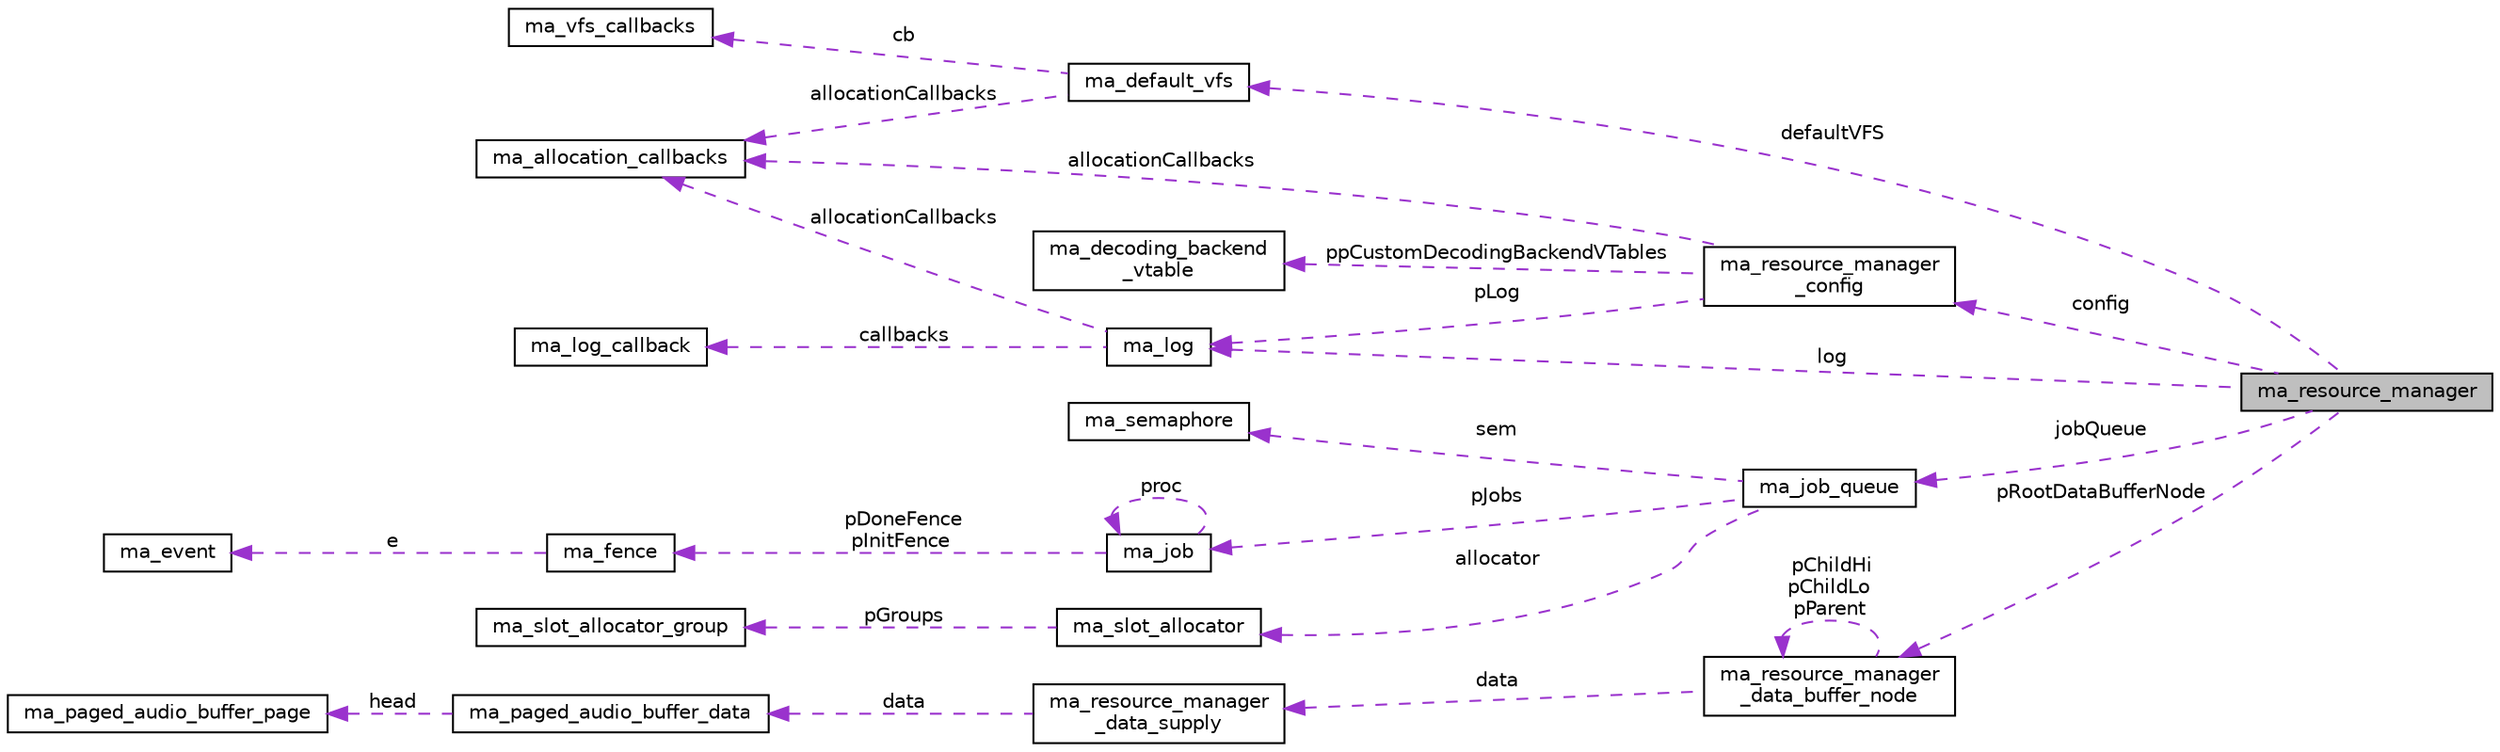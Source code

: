 digraph "ma_resource_manager"
{
 // LATEX_PDF_SIZE
  edge [fontname="Helvetica",fontsize="10",labelfontname="Helvetica",labelfontsize="10"];
  node [fontname="Helvetica",fontsize="10",shape=record];
  rankdir="LR";
  Node1 [label="ma_resource_manager",height=0.2,width=0.4,color="black", fillcolor="grey75", style="filled", fontcolor="black",tooltip=" "];
  Node2 -> Node1 [dir="back",color="darkorchid3",fontsize="10",style="dashed",label=" defaultVFS" ,fontname="Helvetica"];
  Node2 [label="ma_default_vfs",height=0.2,width=0.4,color="black", fillcolor="white", style="filled",URL="$structma__default__vfs.html",tooltip=" "];
  Node3 -> Node2 [dir="back",color="darkorchid3",fontsize="10",style="dashed",label=" cb" ,fontname="Helvetica"];
  Node3 [label="ma_vfs_callbacks",height=0.2,width=0.4,color="black", fillcolor="white", style="filled",URL="$structma__vfs__callbacks.html",tooltip=" "];
  Node4 -> Node2 [dir="back",color="darkorchid3",fontsize="10",style="dashed",label=" allocationCallbacks" ,fontname="Helvetica"];
  Node4 [label="ma_allocation_callbacks",height=0.2,width=0.4,color="black", fillcolor="white", style="filled",URL="$structma__allocation__callbacks.html",tooltip=" "];
  Node5 -> Node1 [dir="back",color="darkorchid3",fontsize="10",style="dashed",label=" jobQueue" ,fontname="Helvetica"];
  Node5 [label="ma_job_queue",height=0.2,width=0.4,color="black", fillcolor="white", style="filled",URL="$structma__job__queue.html",tooltip=" "];
  Node6 -> Node5 [dir="back",color="darkorchid3",fontsize="10",style="dashed",label=" sem" ,fontname="Helvetica"];
  Node6 [label="ma_semaphore",height=0.2,width=0.4,color="black", fillcolor="white", style="filled",URL="$structma__semaphore.html",tooltip=" "];
  Node7 -> Node5 [dir="back",color="darkorchid3",fontsize="10",style="dashed",label=" pJobs" ,fontname="Helvetica"];
  Node7 [label="ma_job",height=0.2,width=0.4,color="black", fillcolor="white", style="filled",URL="$structma__job.html",tooltip=" "];
  Node8 -> Node7 [dir="back",color="darkorchid3",fontsize="10",style="dashed",label=" pDoneFence\npInitFence" ,fontname="Helvetica"];
  Node8 [label="ma_fence",height=0.2,width=0.4,color="black", fillcolor="white", style="filled",URL="$structma__fence.html",tooltip=" "];
  Node9 -> Node8 [dir="back",color="darkorchid3",fontsize="10",style="dashed",label=" e" ,fontname="Helvetica"];
  Node9 [label="ma_event",height=0.2,width=0.4,color="black", fillcolor="white", style="filled",URL="$structma__event.html",tooltip=" "];
  Node7 -> Node7 [dir="back",color="darkorchid3",fontsize="10",style="dashed",label=" proc" ,fontname="Helvetica"];
  Node10 -> Node5 [dir="back",color="darkorchid3",fontsize="10",style="dashed",label=" allocator" ,fontname="Helvetica"];
  Node10 [label="ma_slot_allocator",height=0.2,width=0.4,color="black", fillcolor="white", style="filled",URL="$structma__slot__allocator.html",tooltip=" "];
  Node11 -> Node10 [dir="back",color="darkorchid3",fontsize="10",style="dashed",label=" pGroups" ,fontname="Helvetica"];
  Node11 [label="ma_slot_allocator_group",height=0.2,width=0.4,color="black", fillcolor="white", style="filled",URL="$structma__slot__allocator__group.html",tooltip=" "];
  Node12 -> Node1 [dir="back",color="darkorchid3",fontsize="10",style="dashed",label=" pRootDataBufferNode" ,fontname="Helvetica"];
  Node12 [label="ma_resource_manager\l_data_buffer_node",height=0.2,width=0.4,color="black", fillcolor="white", style="filled",URL="$structma__resource__manager__data__buffer__node.html",tooltip=" "];
  Node13 -> Node12 [dir="back",color="darkorchid3",fontsize="10",style="dashed",label=" data" ,fontname="Helvetica"];
  Node13 [label="ma_resource_manager\l_data_supply",height=0.2,width=0.4,color="black", fillcolor="white", style="filled",URL="$structma__resource__manager__data__supply.html",tooltip=" "];
  Node14 -> Node13 [dir="back",color="darkorchid3",fontsize="10",style="dashed",label=" data" ,fontname="Helvetica"];
  Node14 [label="ma_paged_audio_buffer_data",height=0.2,width=0.4,color="black", fillcolor="white", style="filled",URL="$structma__paged__audio__buffer__data.html",tooltip=" "];
  Node15 -> Node14 [dir="back",color="darkorchid3",fontsize="10",style="dashed",label=" head" ,fontname="Helvetica"];
  Node15 [label="ma_paged_audio_buffer_page",height=0.2,width=0.4,color="black", fillcolor="white", style="filled",URL="$structma__paged__audio__buffer__page.html",tooltip=" "];
  Node12 -> Node12 [dir="back",color="darkorchid3",fontsize="10",style="dashed",label=" pChildHi\npChildLo\npParent" ,fontname="Helvetica"];
  Node16 -> Node1 [dir="back",color="darkorchid3",fontsize="10",style="dashed",label=" log" ,fontname="Helvetica"];
  Node16 [label="ma_log",height=0.2,width=0.4,color="black", fillcolor="white", style="filled",URL="$structma__log.html",tooltip=" "];
  Node4 -> Node16 [dir="back",color="darkorchid3",fontsize="10",style="dashed",label=" allocationCallbacks" ,fontname="Helvetica"];
  Node17 -> Node16 [dir="back",color="darkorchid3",fontsize="10",style="dashed",label=" callbacks" ,fontname="Helvetica"];
  Node17 [label="ma_log_callback",height=0.2,width=0.4,color="black", fillcolor="white", style="filled",URL="$structma__log__callback.html",tooltip=" "];
  Node18 -> Node1 [dir="back",color="darkorchid3",fontsize="10",style="dashed",label=" config" ,fontname="Helvetica"];
  Node18 [label="ma_resource_manager\l_config",height=0.2,width=0.4,color="black", fillcolor="white", style="filled",URL="$structma__resource__manager__config.html",tooltip=" "];
  Node19 -> Node18 [dir="back",color="darkorchid3",fontsize="10",style="dashed",label=" ppCustomDecodingBackendVTables" ,fontname="Helvetica"];
  Node19 [label="ma_decoding_backend\l_vtable",height=0.2,width=0.4,color="black", fillcolor="white", style="filled",URL="$structma__decoding__backend__vtable.html",tooltip=" "];
  Node4 -> Node18 [dir="back",color="darkorchid3",fontsize="10",style="dashed",label=" allocationCallbacks" ,fontname="Helvetica"];
  Node16 -> Node18 [dir="back",color="darkorchid3",fontsize="10",style="dashed",label=" pLog" ,fontname="Helvetica"];
}
